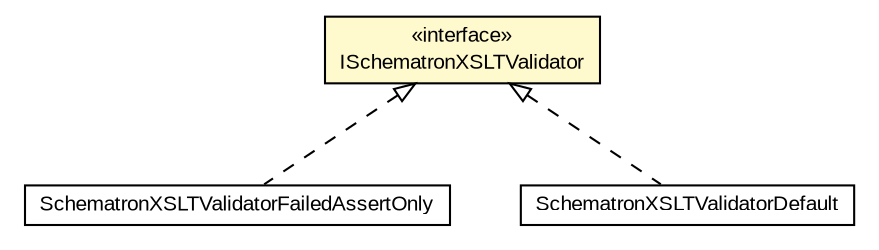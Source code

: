 #!/usr/local/bin/dot
#
# Class diagram 
# Generated by UMLGraph version 5.1 (http://www.umlgraph.org/)
#

digraph G {
	edge [fontname="arial",fontsize=10,labelfontname="arial",labelfontsize=10];
	node [fontname="arial",fontsize=10,shape=plaintext];
	nodesep=0.25;
	ranksep=0.5;
	// com.helger.schematron.xslt.validator.SchematronXSLTValidatorFailedAssertOnly
	c18211 [label=<<table title="com.helger.schematron.xslt.validator.SchematronXSLTValidatorFailedAssertOnly" border="0" cellborder="1" cellspacing="0" cellpadding="2" port="p" href="./SchematronXSLTValidatorFailedAssertOnly.html">
		<tr><td><table border="0" cellspacing="0" cellpadding="1">
<tr><td align="center" balign="center"> SchematronXSLTValidatorFailedAssertOnly </td></tr>
		</table></td></tr>
		</table>>, fontname="arial", fontcolor="black", fontsize=10.0];
	// com.helger.schematron.xslt.validator.SchematronXSLTValidatorDefault
	c18212 [label=<<table title="com.helger.schematron.xslt.validator.SchematronXSLTValidatorDefault" border="0" cellborder="1" cellspacing="0" cellpadding="2" port="p" href="./SchematronXSLTValidatorDefault.html">
		<tr><td><table border="0" cellspacing="0" cellpadding="1">
<tr><td align="center" balign="center"> SchematronXSLTValidatorDefault </td></tr>
		</table></td></tr>
		</table>>, fontname="arial", fontcolor="black", fontsize=10.0];
	// com.helger.schematron.xslt.validator.ISchematronXSLTValidator
	c18213 [label=<<table title="com.helger.schematron.xslt.validator.ISchematronXSLTValidator" border="0" cellborder="1" cellspacing="0" cellpadding="2" port="p" bgcolor="lemonChiffon" href="./ISchematronXSLTValidator.html">
		<tr><td><table border="0" cellspacing="0" cellpadding="1">
<tr><td align="center" balign="center"> &#171;interface&#187; </td></tr>
<tr><td align="center" balign="center"> ISchematronXSLTValidator </td></tr>
		</table></td></tr>
		</table>>, fontname="arial", fontcolor="black", fontsize=10.0];
	//com.helger.schematron.xslt.validator.SchematronXSLTValidatorFailedAssertOnly implements com.helger.schematron.xslt.validator.ISchematronXSLTValidator
	c18213:p -> c18211:p [dir=back,arrowtail=empty,style=dashed];
	//com.helger.schematron.xslt.validator.SchematronXSLTValidatorDefault implements com.helger.schematron.xslt.validator.ISchematronXSLTValidator
	c18213:p -> c18212:p [dir=back,arrowtail=empty,style=dashed];
}

